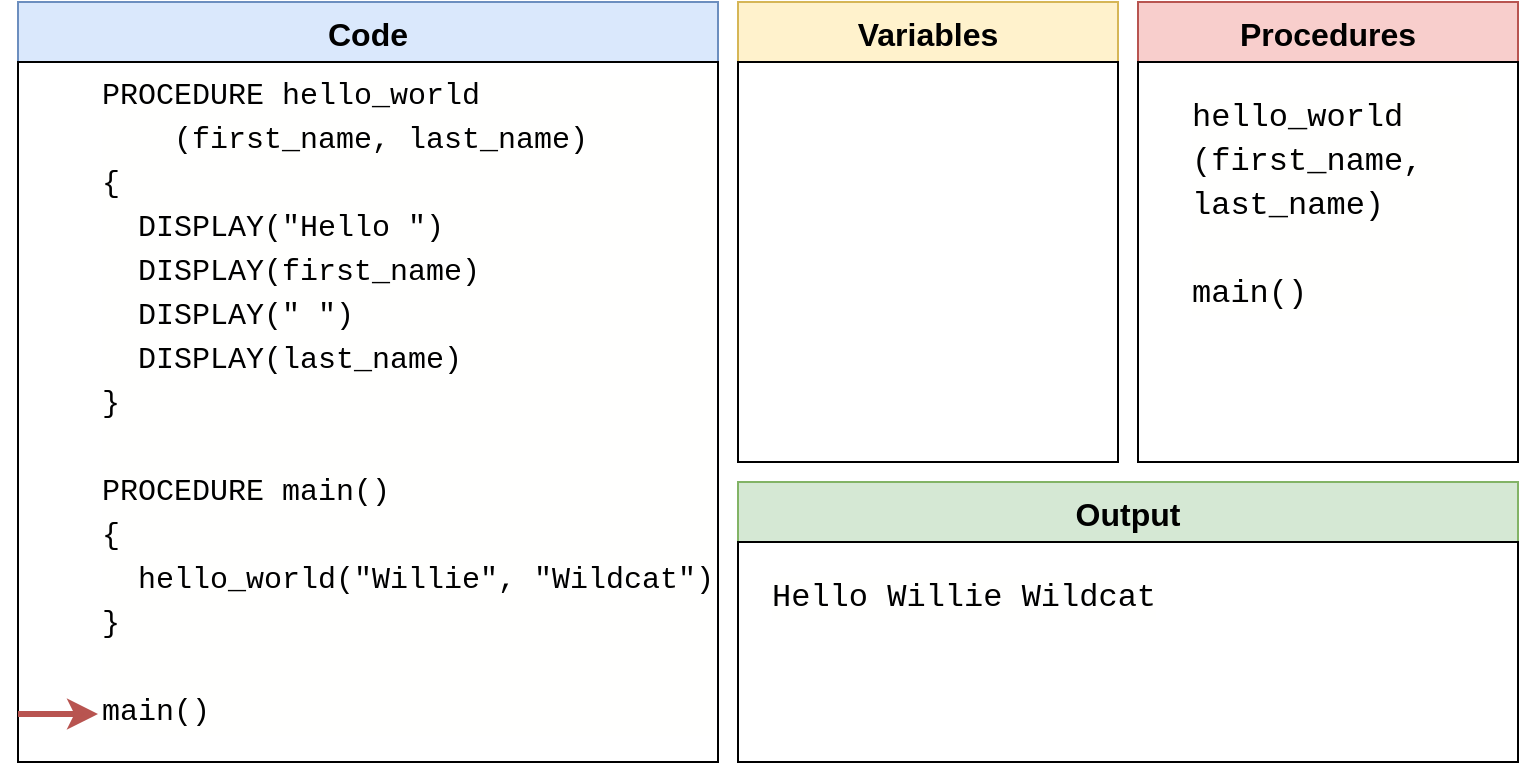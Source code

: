 <mxfile version="16.1.2" type="device"><diagram id="a4pWtZ9yry9xVOBQld5_" name="Page-1"><mxGraphModel dx="1102" dy="865" grid="1" gridSize="10" guides="1" tooltips="1" connect="1" arrows="1" fold="1" page="1" pageScale="1" pageWidth="850" pageHeight="1100" math="0" shadow="0"><root><mxCell id="0"/><mxCell id="1" parent="0"/><mxCell id="s7XQJ1kpverrdMYSqTAO-2" value="Code" style="swimlane;fillColor=#dae8fc;strokeColor=#6c8ebf;fontSize=16;align=center;startSize=30;" parent="1" vertex="1"><mxGeometry x="10" y="10" width="350" height="380" as="geometry"><mxRectangle x="50" y="100" width="70" height="23" as="alternateBounds"/></mxGeometry></mxCell><mxCell id="s7XQJ1kpverrdMYSqTAO-4" value="" style="rounded=0;whiteSpace=wrap;html=1;fontFamily=Courier New;fontSize=16;align=left;" parent="s7XQJ1kpverrdMYSqTAO-2" vertex="1"><mxGeometry y="30" width="350" height="350" as="geometry"/></mxCell><mxCell id="s7XQJ1kpverrdMYSqTAO-3" value="&lt;div style=&quot;background-color: rgb(255 , 255 , 254) ; font-family: &amp;#34;source code pro&amp;#34; , &amp;#34;monaco&amp;#34; , &amp;#34;menlo&amp;#34; , &amp;#34;consolas&amp;#34; , &amp;#34;courier new&amp;#34; , monospace , &amp;#34;consolas&amp;#34; , &amp;#34;courier new&amp;#34; , monospace ; font-weight: normal ; line-height: 22px&quot;&gt;&lt;div style=&quot;font-family: &amp;#34;source code pro&amp;#34; , &amp;#34;monaco&amp;#34; , &amp;#34;menlo&amp;#34; , &amp;#34;consolas&amp;#34; , &amp;#34;courier new&amp;#34; , monospace , &amp;#34;consolas&amp;#34; , &amp;#34;courier new&amp;#34; , monospace ; line-height: 22px&quot;&gt;&lt;div style=&quot;font-family: &amp;#34;source code pro&amp;#34; , &amp;#34;monaco&amp;#34; , &amp;#34;menlo&amp;#34; , &amp;#34;consolas&amp;#34; , &amp;#34;courier new&amp;#34; , monospace , &amp;#34;consolas&amp;#34; , &amp;#34;courier new&amp;#34; , monospace ; line-height: 22px&quot;&gt;&lt;div style=&quot;font-family: &amp;#34;source code pro&amp;#34; , &amp;#34;monaco&amp;#34; , &amp;#34;menlo&amp;#34; , &amp;#34;consolas&amp;#34; , &amp;#34;courier new&amp;#34; , monospace , &amp;#34;consolas&amp;#34; , &amp;#34;courier new&amp;#34; , monospace ; line-height: 22px&quot;&gt;&lt;div style=&quot;font-size: 15px&quot;&gt;&lt;div style=&quot;font-family: &amp;#34;source code pro&amp;#34; , &amp;#34;monaco&amp;#34; , &amp;#34;menlo&amp;#34; , &amp;#34;consolas&amp;#34; , &amp;#34;courier new&amp;#34; , monospace , &amp;#34;consolas&amp;#34; , &amp;#34;courier new&amp;#34; , monospace ; line-height: 22px ; white-space: pre&quot;&gt;&lt;div&gt;PROCEDURE hello_world&lt;/div&gt;&lt;div&gt;    (first_name, last_name)&lt;/div&gt;&lt;div&gt;{&lt;/div&gt;&lt;div&gt;&amp;nbsp; DISPLAY(&quot;Hello &quot;)&lt;/div&gt;&lt;div&gt;&amp;nbsp; DISPLAY(first_name)&lt;/div&gt;&lt;div&gt;&amp;nbsp; DISPLAY(&quot; &quot;)&lt;/div&gt;&lt;div&gt;&amp;nbsp; DISPLAY(last_name)&lt;/div&gt;&lt;div&gt;}&lt;/div&gt;&lt;br&gt;&lt;div&gt;PROCEDURE main()&lt;/div&gt;&lt;div&gt;{&lt;/div&gt;&lt;div&gt;&amp;nbsp; hello_world(&quot;Willie&quot;, &quot;Wildcat&quot;)&lt;/div&gt;&lt;div&gt;}&lt;/div&gt;&lt;br&gt;&lt;div&gt;main()&lt;/div&gt;&lt;/div&gt;&lt;/div&gt;&lt;/div&gt;&lt;/div&gt;&lt;/div&gt;&lt;/div&gt;" style="text;html=1;strokeColor=none;fillColor=none;align=left;verticalAlign=top;whiteSpace=wrap;rounded=0;fontFamily=Courier New;fontSize=16;fontStyle=1" parent="s7XQJ1kpverrdMYSqTAO-2" vertex="1"><mxGeometry x="40" y="30" width="310" height="350" as="geometry"/></mxCell><mxCell id="s7XQJ1kpverrdMYSqTAO-18" value="" style="endArrow=classic;html=1;rounded=0;fontFamily=Courier New;fontSize=16;strokeWidth=3;fillColor=#f8cecc;strokeColor=#b85450;" parent="s7XQJ1kpverrdMYSqTAO-2" edge="1"><mxGeometry width="50" height="50" relative="1" as="geometry"><mxPoint y="356" as="sourcePoint"/><mxPoint x="40" y="356" as="targetPoint"/></mxGeometry></mxCell><mxCell id="s7XQJ1kpverrdMYSqTAO-5" value="Variables" style="swimlane;fillColor=#fff2cc;strokeColor=#d6b656;fontSize=16;align=center;startSize=30;" parent="1" vertex="1"><mxGeometry x="370" y="10" width="190" height="230" as="geometry"><mxRectangle x="50" y="100" width="70" height="23" as="alternateBounds"/></mxGeometry></mxCell><mxCell id="s7XQJ1kpverrdMYSqTAO-6" value="" style="rounded=0;whiteSpace=wrap;html=1;fontFamily=Courier New;fontSize=16;align=left;" parent="s7XQJ1kpverrdMYSqTAO-5" vertex="1"><mxGeometry y="30" width="190" height="200" as="geometry"/></mxCell><mxCell id="s7XQJ1kpverrdMYSqTAO-11" value="&lt;div style=&quot;background-color: rgb(255 , 255 , 254) ; font-family: &amp;#34;source code pro&amp;#34; , &amp;#34;monaco&amp;#34; , &amp;#34;menlo&amp;#34; , &amp;#34;consolas&amp;#34; , &amp;#34;courier new&amp;#34; , monospace , &amp;#34;consolas&amp;#34; , &amp;#34;courier new&amp;#34; , monospace ; font-weight: normal ; line-height: 22px&quot;&gt;&lt;br&gt;&lt;/div&gt;&lt;div style=&quot;background-color: rgb(255 , 255 , 254) ; font-family: &amp;#34;source code pro&amp;#34; , &amp;#34;monaco&amp;#34; , &amp;#34;menlo&amp;#34; , &amp;#34;consolas&amp;#34; , &amp;#34;courier new&amp;#34; , monospace , &amp;#34;consolas&amp;#34; , &amp;#34;courier new&amp;#34; , monospace ; font-weight: normal ; line-height: 22px&quot;&gt;&lt;br&gt;&lt;/div&gt;" style="text;html=1;strokeColor=none;fillColor=none;align=left;verticalAlign=top;whiteSpace=wrap;rounded=0;fontFamily=Courier New;fontSize=16;fontStyle=1" parent="s7XQJ1kpverrdMYSqTAO-5" vertex="1"><mxGeometry x="25" y="40" width="140" height="110" as="geometry"/></mxCell><mxCell id="s7XQJ1kpverrdMYSqTAO-8" value="Output" style="swimlane;fillColor=#d5e8d4;strokeColor=#82b366;fontSize=16;align=center;startSize=30;" parent="1" vertex="1"><mxGeometry x="370" y="250" width="390" height="140" as="geometry"><mxRectangle x="50" y="100" width="70" height="23" as="alternateBounds"/></mxGeometry></mxCell><mxCell id="s7XQJ1kpverrdMYSqTAO-9" value="" style="rounded=0;whiteSpace=wrap;html=1;fontFamily=Courier New;fontSize=16;align=left;" parent="s7XQJ1kpverrdMYSqTAO-8" vertex="1"><mxGeometry y="30" width="390" height="110" as="geometry"/></mxCell><mxCell id="s7XQJ1kpverrdMYSqTAO-13" value="&lt;div style=&quot;background-color: rgb(255 , 255 , 254) ; font-family: &amp;#34;source code pro&amp;#34; , &amp;#34;monaco&amp;#34; , &amp;#34;menlo&amp;#34; , &amp;#34;consolas&amp;#34; , &amp;#34;courier new&amp;#34; , monospace , &amp;#34;consolas&amp;#34; , &amp;#34;courier new&amp;#34; , monospace ; font-weight: normal ; line-height: 22px&quot;&gt;Hello&amp;nbsp;Willie&amp;nbsp;Wildcat&lt;/div&gt;" style="text;html=1;strokeColor=none;fillColor=none;align=left;verticalAlign=top;whiteSpace=wrap;rounded=0;fontFamily=Courier New;fontSize=16;fontStyle=1" parent="s7XQJ1kpverrdMYSqTAO-8" vertex="1"><mxGeometry x="15" y="40" width="365" height="110" as="geometry"/></mxCell><mxCell id="_Zbxa0cDt-20oTQ8i5Br-2" value="Procedures" style="swimlane;fillColor=#f8cecc;strokeColor=#b85450;fontSize=16;align=center;startSize=30;" vertex="1" parent="1"><mxGeometry x="570" y="10" width="190" height="230" as="geometry"><mxRectangle x="50" y="100" width="70" height="23" as="alternateBounds"/></mxGeometry></mxCell><mxCell id="_Zbxa0cDt-20oTQ8i5Br-3" value="" style="rounded=0;whiteSpace=wrap;html=1;fontFamily=Courier New;fontSize=16;align=left;" vertex="1" parent="_Zbxa0cDt-20oTQ8i5Br-2"><mxGeometry y="30" width="190" height="200" as="geometry"/></mxCell><mxCell id="_Zbxa0cDt-20oTQ8i5Br-4" value="&lt;div style=&quot;background-color: rgb(255 , 255 , 254) ; font-family: &amp;#34;source code pro&amp;#34; , &amp;#34;monaco&amp;#34; , &amp;#34;menlo&amp;#34; , &amp;#34;consolas&amp;#34; , &amp;#34;courier new&amp;#34; , monospace , &amp;#34;consolas&amp;#34; , &amp;#34;courier new&amp;#34; , monospace ; font-weight: normal ; line-height: 22px&quot;&gt;hello_world&lt;/div&gt;&lt;div style=&quot;background-color: rgb(255 , 255 , 254) ; font-family: &amp;#34;source code pro&amp;#34; , &amp;#34;monaco&amp;#34; , &amp;#34;menlo&amp;#34; , &amp;#34;consolas&amp;#34; , &amp;#34;courier new&amp;#34; , monospace , &amp;#34;consolas&amp;#34; , &amp;#34;courier new&amp;#34; , monospace ; font-weight: normal ; line-height: 22px&quot;&gt;(first_name, last_name)&lt;/div&gt;&lt;div style=&quot;background-color: rgb(255 , 255 , 254) ; font-family: &amp;#34;source code pro&amp;#34; , &amp;#34;monaco&amp;#34; , &amp;#34;menlo&amp;#34; , &amp;#34;consolas&amp;#34; , &amp;#34;courier new&amp;#34; , monospace , &amp;#34;consolas&amp;#34; , &amp;#34;courier new&amp;#34; , monospace ; font-weight: normal ; line-height: 22px&quot;&gt;&lt;br&gt;&lt;/div&gt;&lt;div style=&quot;background-color: rgb(255 , 255 , 254) ; font-family: &amp;#34;source code pro&amp;#34; , &amp;#34;monaco&amp;#34; , &amp;#34;menlo&amp;#34; , &amp;#34;consolas&amp;#34; , &amp;#34;courier new&amp;#34; , monospace , &amp;#34;consolas&amp;#34; , &amp;#34;courier new&amp;#34; , monospace ; font-weight: normal ; line-height: 22px&quot;&gt;main()&lt;/div&gt;" style="text;html=1;strokeColor=none;fillColor=none;align=left;verticalAlign=top;whiteSpace=wrap;rounded=0;fontFamily=Courier New;fontSize=16;fontStyle=1" vertex="1" parent="_Zbxa0cDt-20oTQ8i5Br-2"><mxGeometry x="25" y="40" width="140" height="110" as="geometry"/></mxCell></root></mxGraphModel></diagram></mxfile>